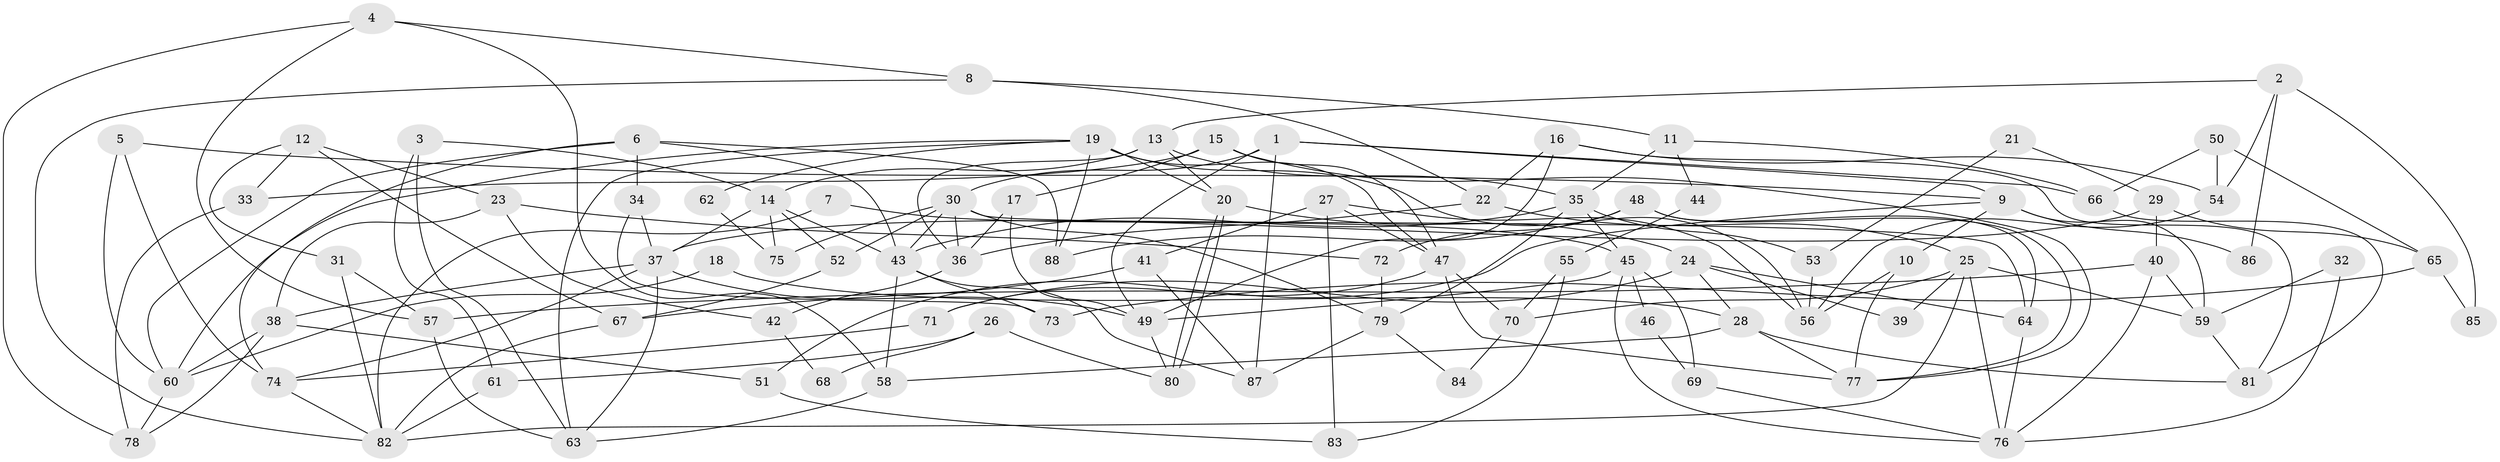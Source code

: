 // coarse degree distribution, {5: 0.14545454545454545, 4: 0.2, 3: 0.2, 6: 0.14545454545454545, 2: 0.05454545454545454, 7: 0.10909090909090909, 9: 0.03636363636363636, 8: 0.05454545454545454, 10: 0.03636363636363636, 1: 0.01818181818181818}
// Generated by graph-tools (version 1.1) at 2025/23/03/03/25 07:23:56]
// undirected, 88 vertices, 176 edges
graph export_dot {
graph [start="1"]
  node [color=gray90,style=filled];
  1;
  2;
  3;
  4;
  5;
  6;
  7;
  8;
  9;
  10;
  11;
  12;
  13;
  14;
  15;
  16;
  17;
  18;
  19;
  20;
  21;
  22;
  23;
  24;
  25;
  26;
  27;
  28;
  29;
  30;
  31;
  32;
  33;
  34;
  35;
  36;
  37;
  38;
  39;
  40;
  41;
  42;
  43;
  44;
  45;
  46;
  47;
  48;
  49;
  50;
  51;
  52;
  53;
  54;
  55;
  56;
  57;
  58;
  59;
  60;
  61;
  62;
  63;
  64;
  65;
  66;
  67;
  68;
  69;
  70;
  71;
  72;
  73;
  74;
  75;
  76;
  77;
  78;
  79;
  80;
  81;
  82;
  83;
  84;
  85;
  86;
  87;
  88;
  1 -- 49;
  1 -- 9;
  1 -- 30;
  1 -- 66;
  1 -- 87;
  2 -- 54;
  2 -- 13;
  2 -- 85;
  2 -- 86;
  3 -- 14;
  3 -- 63;
  3 -- 61;
  4 -- 8;
  4 -- 58;
  4 -- 57;
  4 -- 78;
  5 -- 60;
  5 -- 74;
  5 -- 9;
  6 -- 60;
  6 -- 88;
  6 -- 34;
  6 -- 43;
  6 -- 74;
  7 -- 45;
  7 -- 82;
  8 -- 11;
  8 -- 22;
  8 -- 82;
  9 -- 59;
  9 -- 10;
  9 -- 51;
  9 -- 86;
  10 -- 56;
  10 -- 77;
  11 -- 35;
  11 -- 66;
  11 -- 44;
  12 -- 67;
  12 -- 31;
  12 -- 23;
  12 -- 33;
  13 -- 14;
  13 -- 20;
  13 -- 35;
  13 -- 36;
  14 -- 37;
  14 -- 43;
  14 -- 52;
  14 -- 75;
  15 -- 47;
  15 -- 33;
  15 -- 17;
  15 -- 77;
  16 -- 22;
  16 -- 81;
  16 -- 49;
  16 -- 54;
  17 -- 36;
  17 -- 49;
  18 -- 60;
  18 -- 28;
  19 -- 20;
  19 -- 63;
  19 -- 47;
  19 -- 56;
  19 -- 60;
  19 -- 62;
  19 -- 88;
  20 -- 24;
  20 -- 80;
  20 -- 80;
  21 -- 53;
  21 -- 29;
  22 -- 25;
  22 -- 36;
  23 -- 72;
  23 -- 38;
  23 -- 42;
  24 -- 71;
  24 -- 28;
  24 -- 39;
  24 -- 64;
  25 -- 76;
  25 -- 82;
  25 -- 39;
  25 -- 59;
  25 -- 70;
  26 -- 61;
  26 -- 80;
  26 -- 68;
  27 -- 47;
  27 -- 41;
  27 -- 56;
  27 -- 83;
  28 -- 58;
  28 -- 77;
  28 -- 81;
  29 -- 40;
  29 -- 37;
  29 -- 65;
  30 -- 79;
  30 -- 36;
  30 -- 43;
  30 -- 52;
  30 -- 64;
  30 -- 75;
  31 -- 57;
  31 -- 82;
  32 -- 76;
  32 -- 59;
  33 -- 78;
  34 -- 37;
  34 -- 73;
  35 -- 43;
  35 -- 45;
  35 -- 53;
  35 -- 79;
  36 -- 42;
  37 -- 49;
  37 -- 38;
  37 -- 63;
  37 -- 74;
  38 -- 78;
  38 -- 51;
  38 -- 60;
  40 -- 76;
  40 -- 59;
  40 -- 57;
  41 -- 87;
  41 -- 67;
  42 -- 68;
  43 -- 58;
  43 -- 73;
  43 -- 87;
  44 -- 55;
  45 -- 49;
  45 -- 46;
  45 -- 69;
  45 -- 76;
  46 -- 69;
  47 -- 77;
  47 -- 70;
  47 -- 71;
  48 -- 64;
  48 -- 77;
  48 -- 72;
  48 -- 88;
  49 -- 80;
  50 -- 65;
  50 -- 54;
  50 -- 66;
  51 -- 83;
  52 -- 67;
  53 -- 56;
  54 -- 56;
  55 -- 83;
  55 -- 70;
  57 -- 63;
  58 -- 63;
  59 -- 81;
  60 -- 78;
  61 -- 82;
  62 -- 75;
  64 -- 76;
  65 -- 73;
  65 -- 85;
  66 -- 81;
  67 -- 82;
  69 -- 76;
  70 -- 84;
  71 -- 74;
  72 -- 79;
  74 -- 82;
  79 -- 87;
  79 -- 84;
}

